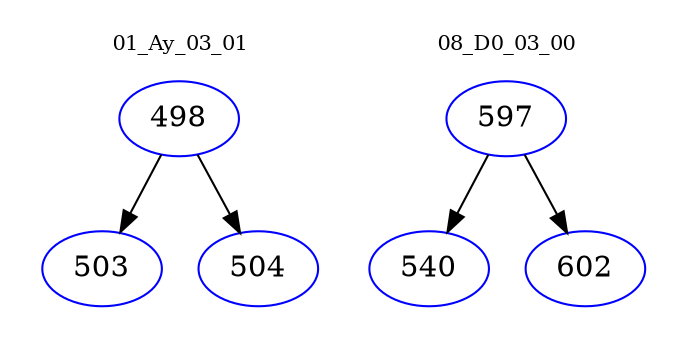 digraph{
subgraph cluster_0 {
color = white
label = "01_Ay_03_01";
fontsize=10;
T0_498 [label="498", color="blue"]
T0_498 -> T0_503 [color="black"]
T0_503 [label="503", color="blue"]
T0_498 -> T0_504 [color="black"]
T0_504 [label="504", color="blue"]
}
subgraph cluster_1 {
color = white
label = "08_D0_03_00";
fontsize=10;
T1_597 [label="597", color="blue"]
T1_597 -> T1_540 [color="black"]
T1_540 [label="540", color="blue"]
T1_597 -> T1_602 [color="black"]
T1_602 [label="602", color="blue"]
}
}
